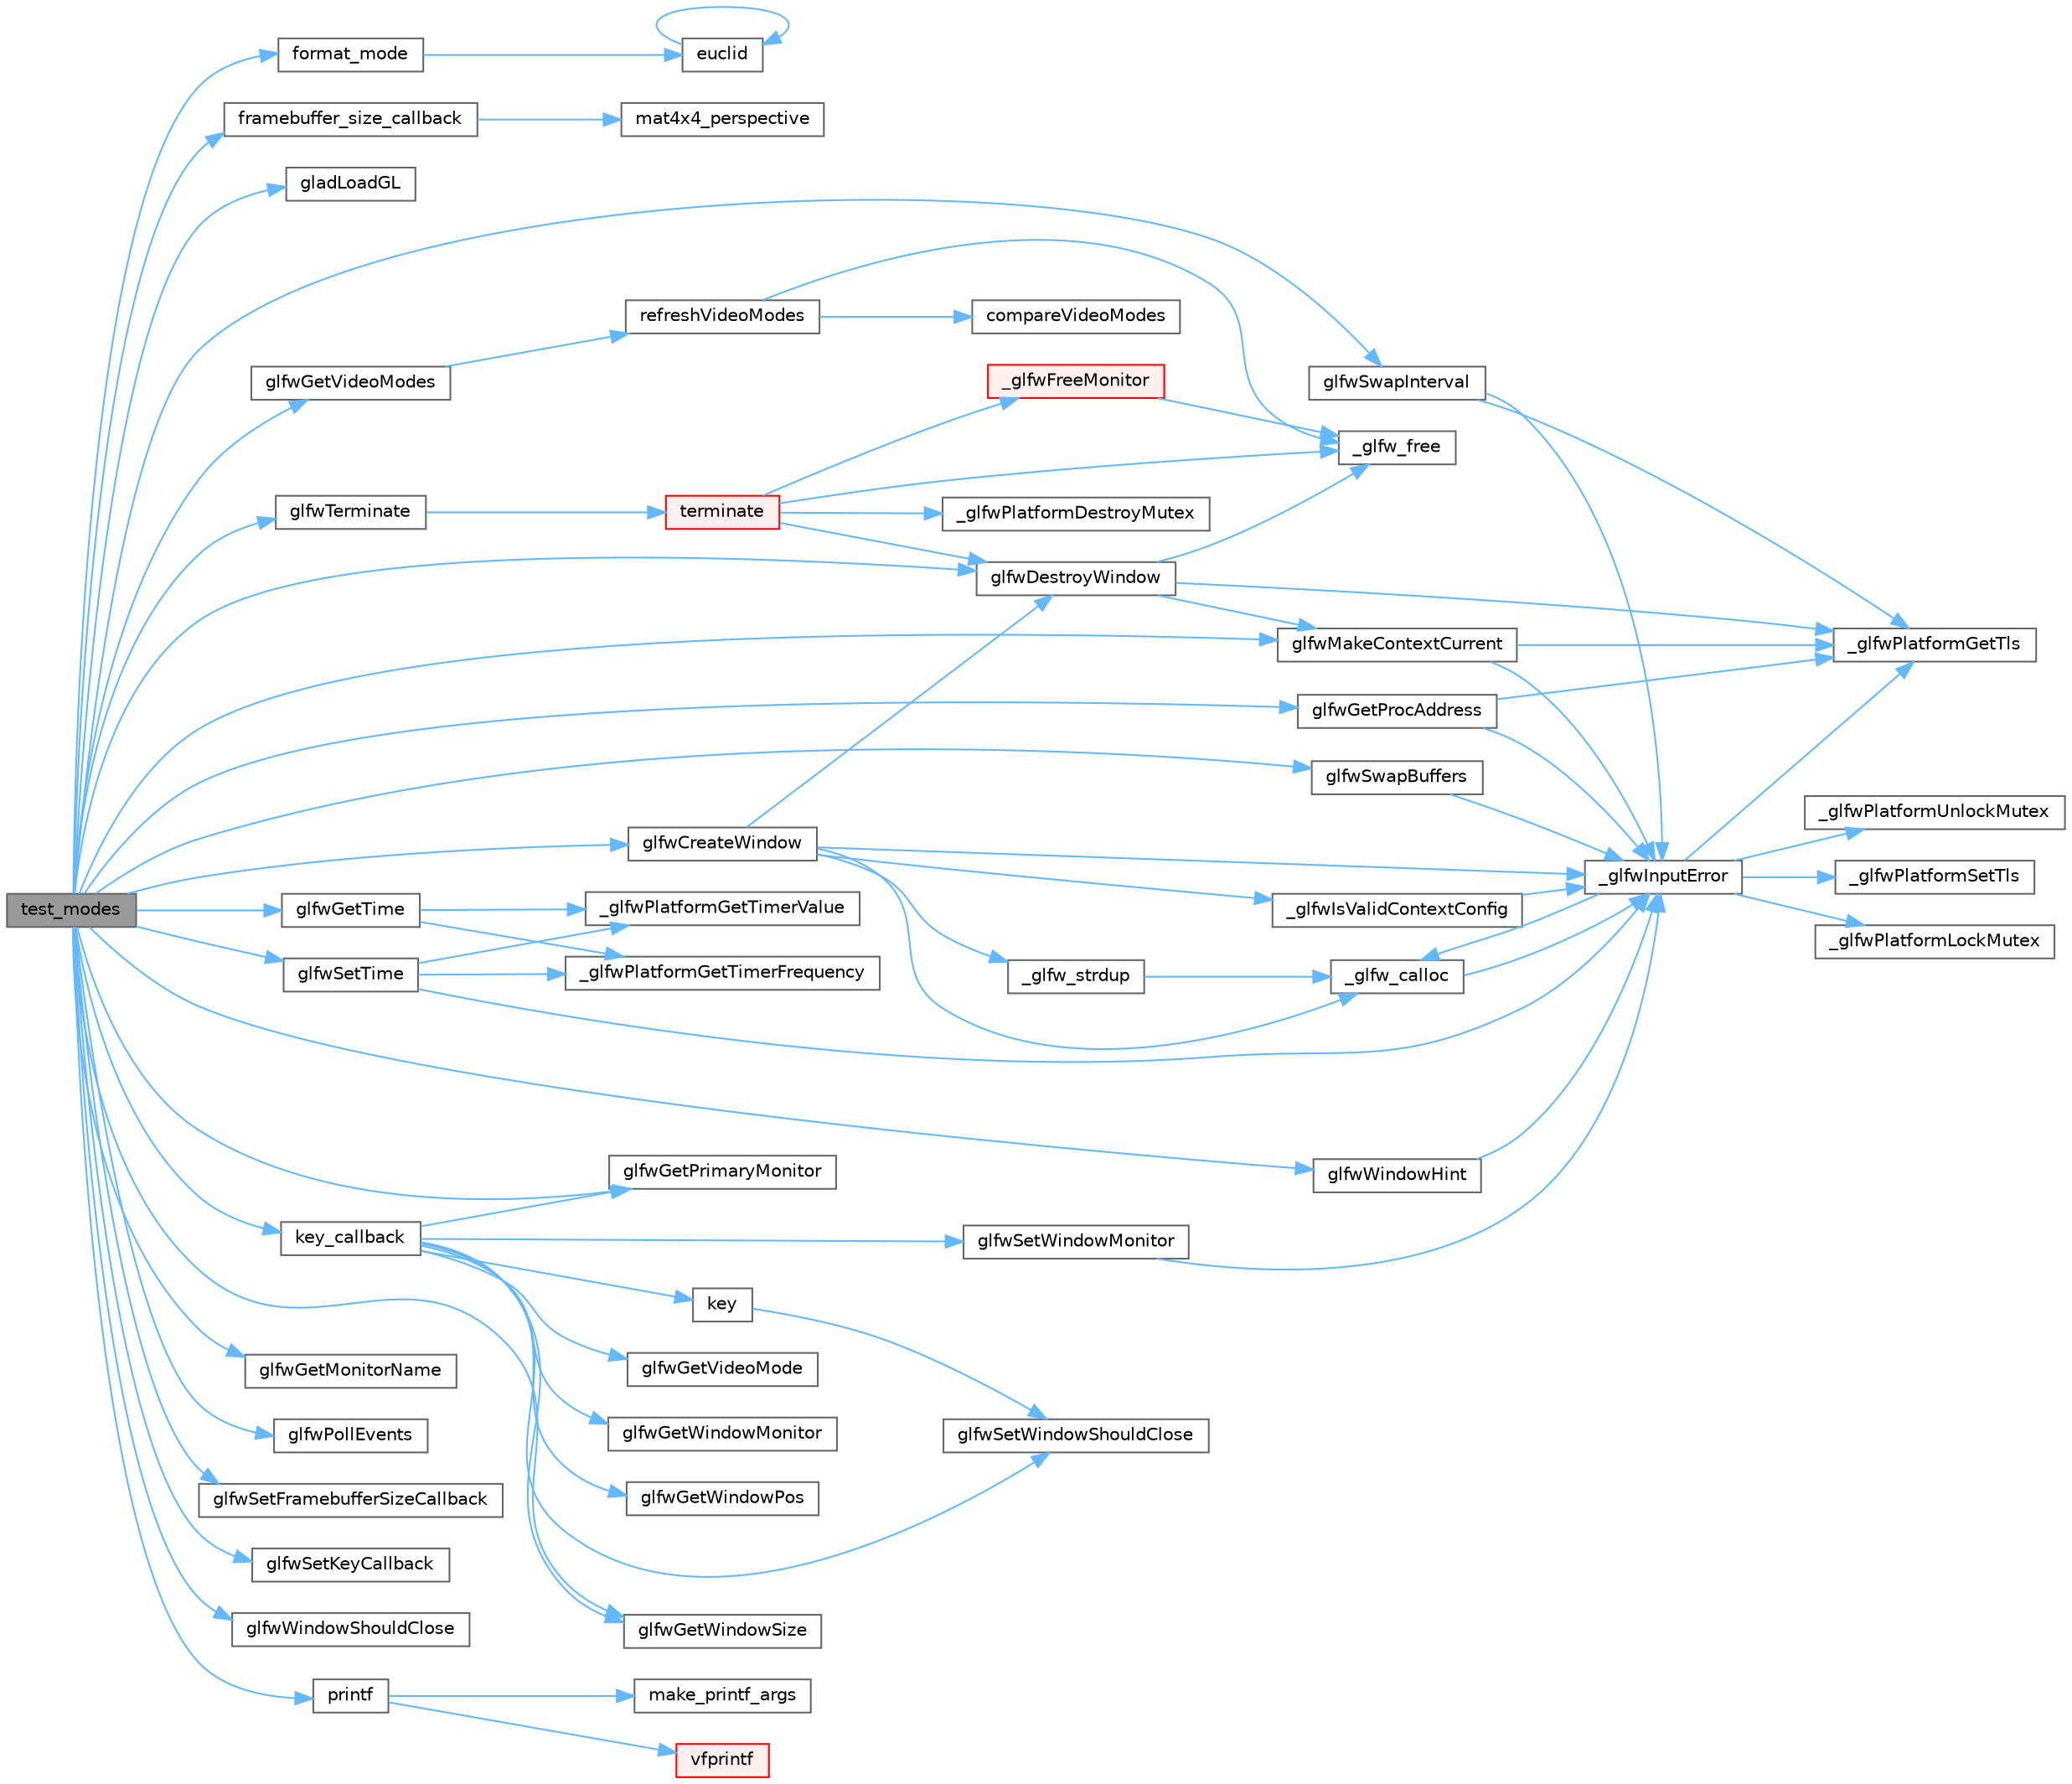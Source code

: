 digraph "test_modes"
{
 // LATEX_PDF_SIZE
  bgcolor="transparent";
  edge [fontname=Helvetica,fontsize=10,labelfontname=Helvetica,labelfontsize=10];
  node [fontname=Helvetica,fontsize=10,shape=box,height=0.2,width=0.4];
  rankdir="LR";
  Node1 [id="Node000001",label="test_modes",height=0.2,width=0.4,color="gray40", fillcolor="grey60", style="filled", fontcolor="black",tooltip=" "];
  Node1 -> Node2 [id="edge77_Node000001_Node000002",color="steelblue1",style="solid",tooltip=" "];
  Node2 [id="Node000002",label="format_mode",height=0.2,width=0.4,color="grey40", fillcolor="white", style="filled",URL="$monitors_8c.html#a2d138402d2144b5d4929151ad53d0614",tooltip=" "];
  Node2 -> Node3 [id="edge78_Node000002_Node000003",color="steelblue1",style="solid",tooltip=" "];
  Node3 [id="Node000003",label="euclid",height=0.2,width=0.4,color="grey40", fillcolor="white", style="filled",URL="$monitors_8c.html#ac429ac79af6a4f99c477e97a5bf58ee6",tooltip=" "];
  Node3 -> Node3 [id="edge79_Node000003_Node000003",color="steelblue1",style="solid",tooltip=" "];
  Node1 -> Node4 [id="edge80_Node000001_Node000004",color="steelblue1",style="solid",tooltip=" "];
  Node4 [id="Node000004",label="framebuffer_size_callback",height=0.2,width=0.4,color="grey40", fillcolor="white", style="filled",URL="$wave_8c.html#a5180f7bf2b71421af837035824a8c8ac",tooltip=" "];
  Node4 -> Node5 [id="edge81_Node000004_Node000005",color="steelblue1",style="solid",tooltip=" "];
  Node5 [id="Node000005",label="mat4x4_perspective",height=0.2,width=0.4,color="grey40", fillcolor="white", style="filled",URL="$linmath_8h.html#a94145cd87abb64ac311b7937f5b822b6",tooltip=" "];
  Node1 -> Node6 [id="edge82_Node000001_Node000006",color="steelblue1",style="solid",tooltip=" "];
  Node6 [id="Node000006",label="gladLoadGL",height=0.2,width=0.4,color="grey40", fillcolor="white", style="filled",URL="$gl_8h.html#a7994567e82772589f6e507f74300bac0",tooltip=" "];
  Node1 -> Node7 [id="edge83_Node000001_Node000007",color="steelblue1",style="solid",tooltip=" "];
  Node7 [id="Node000007",label="glfwCreateWindow",height=0.2,width=0.4,color="grey40", fillcolor="white", style="filled",URL="$group__window.html#gaaccd00fafe81e2db94e8cdf55721e055",tooltip="Creates a window and its associated context."];
  Node7 -> Node8 [id="edge84_Node000007_Node000008",color="steelblue1",style="solid",tooltip=" "];
  Node8 [id="Node000008",label="_glfw_calloc",height=0.2,width=0.4,color="grey40", fillcolor="white", style="filled",URL="$glfw_2src_2init_8c.html#a88a6e01ef5c1245a6d2a5e62b02e5678",tooltip=" "];
  Node8 -> Node9 [id="edge85_Node000008_Node000009",color="steelblue1",style="solid",tooltip=" "];
  Node9 [id="Node000009",label="_glfwInputError",height=0.2,width=0.4,color="grey40", fillcolor="white", style="filled",URL="$glfw_2src_2init_8c.html#a3287b282ec57a4a89127ae51f49f10f5",tooltip=" "];
  Node9 -> Node8 [id="edge86_Node000009_Node000008",color="steelblue1",style="solid",tooltip=" "];
  Node9 -> Node10 [id="edge87_Node000009_Node000010",color="steelblue1",style="solid",tooltip=" "];
  Node10 [id="Node000010",label="_glfwPlatformGetTls",height=0.2,width=0.4,color="grey40", fillcolor="white", style="filled",URL="$posix__thread_8c.html#a7d2f6e8ecd2e06f2e86d9446d642bd00",tooltip=" "];
  Node9 -> Node11 [id="edge88_Node000009_Node000011",color="steelblue1",style="solid",tooltip=" "];
  Node11 [id="Node000011",label="_glfwPlatformLockMutex",height=0.2,width=0.4,color="grey40", fillcolor="white", style="filled",URL="$posix__thread_8c.html#a2677e4d211fbe9b2dc96d16e91c98930",tooltip=" "];
  Node9 -> Node12 [id="edge89_Node000009_Node000012",color="steelblue1",style="solid",tooltip=" "];
  Node12 [id="Node000012",label="_glfwPlatformSetTls",height=0.2,width=0.4,color="grey40", fillcolor="white", style="filled",URL="$posix__thread_8c.html#a302f48b6d4dba6b3579449d8a43cfae7",tooltip=" "];
  Node9 -> Node13 [id="edge90_Node000009_Node000013",color="steelblue1",style="solid",tooltip=" "];
  Node13 [id="Node000013",label="_glfwPlatformUnlockMutex",height=0.2,width=0.4,color="grey40", fillcolor="white", style="filled",URL="$posix__thread_8c.html#a8b7744446237b1c292ba8a0b9d5e7f90",tooltip=" "];
  Node7 -> Node14 [id="edge91_Node000007_Node000014",color="steelblue1",style="solid",tooltip=" "];
  Node14 [id="Node000014",label="_glfw_strdup",height=0.2,width=0.4,color="grey40", fillcolor="white", style="filled",URL="$glfw_2src_2init_8c.html#af725e1f466a710a1fc590ff3726f1151",tooltip=" "];
  Node14 -> Node8 [id="edge92_Node000014_Node000008",color="steelblue1",style="solid",tooltip=" "];
  Node7 -> Node9 [id="edge93_Node000007_Node000009",color="steelblue1",style="solid",tooltip=" "];
  Node7 -> Node15 [id="edge94_Node000007_Node000015",color="steelblue1",style="solid",tooltip=" "];
  Node15 [id="Node000015",label="_glfwIsValidContextConfig",height=0.2,width=0.4,color="grey40", fillcolor="white", style="filled",URL="$context_8c.html#a659c5d5b0cd359304004700d16a76954",tooltip=" "];
  Node15 -> Node9 [id="edge95_Node000015_Node000009",color="steelblue1",style="solid",tooltip=" "];
  Node7 -> Node16 [id="edge96_Node000007_Node000016",color="steelblue1",style="solid",tooltip=" "];
  Node16 [id="Node000016",label="glfwDestroyWindow",height=0.2,width=0.4,color="grey40", fillcolor="white", style="filled",URL="$group__window.html#ga806747476b7247d292be3711c323ea10",tooltip="Destroys the specified window and its context."];
  Node16 -> Node17 [id="edge97_Node000016_Node000017",color="steelblue1",style="solid",tooltip=" "];
  Node17 [id="Node000017",label="_glfw_free",height=0.2,width=0.4,color="grey40", fillcolor="white", style="filled",URL="$glfw_2src_2init_8c.html#abcf72962b101a8a5c539da1a278b0e9e",tooltip=" "];
  Node16 -> Node10 [id="edge98_Node000016_Node000010",color="steelblue1",style="solid",tooltip=" "];
  Node16 -> Node18 [id="edge99_Node000016_Node000018",color="steelblue1",style="solid",tooltip=" "];
  Node18 [id="Node000018",label="glfwMakeContextCurrent",height=0.2,width=0.4,color="grey40", fillcolor="white", style="filled",URL="$group__context.html#gafd76c93e15ec8b0b90506a9936a46185",tooltip="Makes the context of the specified window current for the calling thread."];
  Node18 -> Node9 [id="edge100_Node000018_Node000009",color="steelblue1",style="solid",tooltip=" "];
  Node18 -> Node10 [id="edge101_Node000018_Node000010",color="steelblue1",style="solid",tooltip=" "];
  Node1 -> Node16 [id="edge102_Node000001_Node000016",color="steelblue1",style="solid",tooltip=" "];
  Node1 -> Node19 [id="edge103_Node000001_Node000019",color="steelblue1",style="solid",tooltip=" "];
  Node19 [id="Node000019",label="glfwGetMonitorName",height=0.2,width=0.4,color="grey40", fillcolor="white", style="filled",URL="$group__monitor.html#ga6d0ee079c807cd123b56dc3fc01e8fd9",tooltip="Returns the name of the specified monitor."];
  Node1 -> Node20 [id="edge104_Node000001_Node000020",color="steelblue1",style="solid",tooltip=" "];
  Node20 [id="Node000020",label="glfwGetPrimaryMonitor",height=0.2,width=0.4,color="grey40", fillcolor="white", style="filled",URL="$group__monitor.html#ga34befff4f9f0fae09dd8de6fb0eb4f3e",tooltip="Returns the primary monitor."];
  Node1 -> Node21 [id="edge105_Node000001_Node000021",color="steelblue1",style="solid",tooltip=" "];
  Node21 [id="Node000021",label="glfwGetProcAddress",height=0.2,width=0.4,color="grey40", fillcolor="white", style="filled",URL="$group__context.html#ga0e8af175218929615c16e74938c10f2a",tooltip="Returns the address of the specified function for the current context."];
  Node21 -> Node9 [id="edge106_Node000021_Node000009",color="steelblue1",style="solid",tooltip=" "];
  Node21 -> Node10 [id="edge107_Node000021_Node000010",color="steelblue1",style="solid",tooltip=" "];
  Node1 -> Node22 [id="edge108_Node000001_Node000022",color="steelblue1",style="solid",tooltip=" "];
  Node22 [id="Node000022",label="glfwGetTime",height=0.2,width=0.4,color="grey40", fillcolor="white", style="filled",URL="$group__input.html#ga03d4a1039b8662c71eeb40beea8cb622",tooltip="Returns the GLFW time."];
  Node22 -> Node23 [id="edge109_Node000022_Node000023",color="steelblue1",style="solid",tooltip=" "];
  Node23 [id="Node000023",label="_glfwPlatformGetTimerFrequency",height=0.2,width=0.4,color="grey40", fillcolor="white", style="filled",URL="$posix__time_8c.html#ab3fe69b1eec5554114fe774623a15137",tooltip=" "];
  Node22 -> Node24 [id="edge110_Node000022_Node000024",color="steelblue1",style="solid",tooltip=" "];
  Node24 [id="Node000024",label="_glfwPlatformGetTimerValue",height=0.2,width=0.4,color="grey40", fillcolor="white", style="filled",URL="$posix__time_8c.html#a5ee7e09b380d3afdd3c2738b726a2a6e",tooltip=" "];
  Node1 -> Node25 [id="edge111_Node000001_Node000025",color="steelblue1",style="solid",tooltip=" "];
  Node25 [id="Node000025",label="glfwGetVideoModes",height=0.2,width=0.4,color="grey40", fillcolor="white", style="filled",URL="$group__monitor.html#ga7eaea6132f15e9b5d47eb94f88547f79",tooltip="Returns the available video modes for the specified monitor."];
  Node25 -> Node26 [id="edge112_Node000025_Node000026",color="steelblue1",style="solid",tooltip=" "];
  Node26 [id="Node000026",label="refreshVideoModes",height=0.2,width=0.4,color="grey40", fillcolor="white", style="filled",URL="$monitor_8c.html#ad075cf55715e74b53df347b13ae1ce52",tooltip=" "];
  Node26 -> Node17 [id="edge113_Node000026_Node000017",color="steelblue1",style="solid",tooltip=" "];
  Node26 -> Node27 [id="edge114_Node000026_Node000027",color="steelblue1",style="solid",tooltip=" "];
  Node27 [id="Node000027",label="compareVideoModes",height=0.2,width=0.4,color="grey40", fillcolor="white", style="filled",URL="$monitor_8c.html#a6a4a3ce5f2b085c277fe8cb766e24570",tooltip=" "];
  Node1 -> Node28 [id="edge115_Node000001_Node000028",color="steelblue1",style="solid",tooltip=" "];
  Node28 [id="Node000028",label="glfwGetWindowSize",height=0.2,width=0.4,color="grey40", fillcolor="white", style="filled",URL="$group__window.html#ga7feb769ebb3f3d21579b5a3fb07be76e",tooltip="Retrieves the size of the content area of the specified window."];
  Node1 -> Node18 [id="edge116_Node000001_Node000018",color="steelblue1",style="solid",tooltip=" "];
  Node1 -> Node29 [id="edge117_Node000001_Node000029",color="steelblue1",style="solid",tooltip=" "];
  Node29 [id="Node000029",label="glfwPollEvents",height=0.2,width=0.4,color="grey40", fillcolor="white", style="filled",URL="$group__window.html#ga872d16e4c77f58c0436f356255920cfc",tooltip="Processes all pending events."];
  Node1 -> Node30 [id="edge118_Node000001_Node000030",color="steelblue1",style="solid",tooltip=" "];
  Node30 [id="Node000030",label="glfwSetFramebufferSizeCallback",height=0.2,width=0.4,color="grey40", fillcolor="white", style="filled",URL="$group__window.html#ga41d69f9f263d7b33ea03cf58772b4ea0",tooltip="Sets the framebuffer resize callback for the specified window."];
  Node1 -> Node31 [id="edge119_Node000001_Node000031",color="steelblue1",style="solid",tooltip=" "];
  Node31 [id="Node000031",label="glfwSetKeyCallback",height=0.2,width=0.4,color="grey40", fillcolor="white", style="filled",URL="$group__input.html#gaa4cbcb81b939b8800e44cea971ddae47",tooltip="Sets the key callback."];
  Node1 -> Node32 [id="edge120_Node000001_Node000032",color="steelblue1",style="solid",tooltip=" "];
  Node32 [id="Node000032",label="glfwSetTime",height=0.2,width=0.4,color="grey40", fillcolor="white", style="filled",URL="$group__input.html#ga94360a3628a09f32708f83cc3fa48590",tooltip="Sets the GLFW time."];
  Node32 -> Node9 [id="edge121_Node000032_Node000009",color="steelblue1",style="solid",tooltip=" "];
  Node32 -> Node23 [id="edge122_Node000032_Node000023",color="steelblue1",style="solid",tooltip=" "];
  Node32 -> Node24 [id="edge123_Node000032_Node000024",color="steelblue1",style="solid",tooltip=" "];
  Node1 -> Node33 [id="edge124_Node000001_Node000033",color="steelblue1",style="solid",tooltip=" "];
  Node33 [id="Node000033",label="glfwSwapBuffers",height=0.2,width=0.4,color="grey40", fillcolor="white", style="filled",URL="$group__window.html#gafb827800eedbfcbc97b1e5408df668d7",tooltip="Swaps the front and back buffers of the specified window."];
  Node33 -> Node9 [id="edge125_Node000033_Node000009",color="steelblue1",style="solid",tooltip=" "];
  Node1 -> Node34 [id="edge126_Node000001_Node000034",color="steelblue1",style="solid",tooltip=" "];
  Node34 [id="Node000034",label="glfwSwapInterval",height=0.2,width=0.4,color="grey40", fillcolor="white", style="filled",URL="$group__context.html#ga12a595c06947cec4967c6e1f14210a8a",tooltip="Sets the swap interval for the current context."];
  Node34 -> Node9 [id="edge127_Node000034_Node000009",color="steelblue1",style="solid",tooltip=" "];
  Node34 -> Node10 [id="edge128_Node000034_Node000010",color="steelblue1",style="solid",tooltip=" "];
  Node1 -> Node35 [id="edge129_Node000001_Node000035",color="steelblue1",style="solid",tooltip=" "];
  Node35 [id="Node000035",label="glfwTerminate",height=0.2,width=0.4,color="grey40", fillcolor="white", style="filled",URL="$group__init.html#gafd90e6fd4819ea9e22e5e739519a6504",tooltip="Terminates the GLFW library."];
  Node35 -> Node36 [id="edge130_Node000035_Node000036",color="steelblue1",style="solid",tooltip=" "];
  Node36 [id="Node000036",label="terminate",height=0.2,width=0.4,color="red", fillcolor="#FFF0F0", style="filled",URL="$glfw_2src_2init_8c.html#ae5a773506a43a9bc54bce503f234c209",tooltip=" "];
  Node36 -> Node17 [id="edge131_Node000036_Node000017",color="steelblue1",style="solid",tooltip=" "];
  Node36 -> Node37 [id="edge132_Node000036_Node000037",color="steelblue1",style="solid",tooltip=" "];
  Node37 [id="Node000037",label="_glfwFreeMonitor",height=0.2,width=0.4,color="red", fillcolor="#FFF0F0", style="filled",URL="$monitor_8c.html#a5555e8488ac56b446d0a28d3330666f6",tooltip=" "];
  Node37 -> Node17 [id="edge133_Node000037_Node000017",color="steelblue1",style="solid",tooltip=" "];
  Node36 -> Node39 [id="edge134_Node000036_Node000039",color="steelblue1",style="solid",tooltip=" "];
  Node39 [id="Node000039",label="_glfwPlatformDestroyMutex",height=0.2,width=0.4,color="grey40", fillcolor="white", style="filled",URL="$posix__thread_8c.html#a3731e795e959a80349337ee1e3887518",tooltip=" "];
  Node36 -> Node16 [id="edge135_Node000036_Node000016",color="steelblue1",style="solid",tooltip=" "];
  Node1 -> Node45 [id="edge136_Node000001_Node000045",color="steelblue1",style="solid",tooltip=" "];
  Node45 [id="Node000045",label="glfwWindowHint",height=0.2,width=0.4,color="grey40", fillcolor="white", style="filled",URL="$group__window.html#ga69c40728499720bef8a49aa925ea0efa",tooltip="Sets the specified window hint to the desired value."];
  Node45 -> Node9 [id="edge137_Node000045_Node000009",color="steelblue1",style="solid",tooltip=" "];
  Node1 -> Node46 [id="edge138_Node000001_Node000046",color="steelblue1",style="solid",tooltip=" "];
  Node46 [id="Node000046",label="glfwWindowShouldClose",height=0.2,width=0.4,color="grey40", fillcolor="white", style="filled",URL="$group__window.html#gaa6162f67dfa38b8beda2fea623649332",tooltip="Checks the close flag of the specified window."];
  Node1 -> Node47 [id="edge139_Node000001_Node000047",color="steelblue1",style="solid",tooltip=" "];
  Node47 [id="Node000047",label="key_callback",height=0.2,width=0.4,color="grey40", fillcolor="white", style="filled",URL="$boing_8c.html#a286930f4e8ede059b83ff6eafa2ff718",tooltip=" "];
  Node47 -> Node20 [id="edge140_Node000047_Node000020",color="steelblue1",style="solid",tooltip=" "];
  Node47 -> Node48 [id="edge141_Node000047_Node000048",color="steelblue1",style="solid",tooltip=" "];
  Node48 [id="Node000048",label="glfwGetVideoMode",height=0.2,width=0.4,color="grey40", fillcolor="white", style="filled",URL="$group__monitor.html#ga21f7f60de4f4d0fa360c7ad159b75c9e",tooltip="Returns the current mode of the specified monitor."];
  Node47 -> Node49 [id="edge142_Node000047_Node000049",color="steelblue1",style="solid",tooltip=" "];
  Node49 [id="Node000049",label="glfwGetWindowMonitor",height=0.2,width=0.4,color="grey40", fillcolor="white", style="filled",URL="$group__window.html#gad441645a53bc9274a0ee163d40f0c637",tooltip="Returns the monitor that the window uses for full screen mode."];
  Node47 -> Node50 [id="edge143_Node000047_Node000050",color="steelblue1",style="solid",tooltip=" "];
  Node50 [id="Node000050",label="glfwGetWindowPos",height=0.2,width=0.4,color="grey40", fillcolor="white", style="filled",URL="$group__window.html#ga0076a8591ef7494d359730cf2250b45b",tooltip="Retrieves the position of the content area of the specified window."];
  Node47 -> Node28 [id="edge144_Node000047_Node000028",color="steelblue1",style="solid",tooltip=" "];
  Node47 -> Node51 [id="edge145_Node000047_Node000051",color="steelblue1",style="solid",tooltip=" "];
  Node51 [id="Node000051",label="glfwSetWindowMonitor",height=0.2,width=0.4,color="grey40", fillcolor="white", style="filled",URL="$group__window.html#ga12fabf78575e59c00f822f323ae0b6ae",tooltip="Sets the mode, monitor, video mode and placement of a window."];
  Node51 -> Node9 [id="edge146_Node000051_Node000009",color="steelblue1",style="solid",tooltip=" "];
  Node47 -> Node52 [id="edge147_Node000047_Node000052",color="steelblue1",style="solid",tooltip=" "];
  Node52 [id="Node000052",label="glfwSetWindowShouldClose",height=0.2,width=0.4,color="grey40", fillcolor="white", style="filled",URL="$group__window.html#ga1cadeda7a1e2f224e06a8415d30741aa",tooltip="Sets the close flag of the specified window."];
  Node47 -> Node53 [id="edge148_Node000047_Node000053",color="steelblue1",style="solid",tooltip=" "];
  Node53 [id="Node000053",label="key",height=0.2,width=0.4,color="grey40", fillcolor="white", style="filled",URL="$gears_8c.html#accd6b5b92b78666e36543412d4ac14cd",tooltip=" "];
  Node53 -> Node52 [id="edge149_Node000053_Node000052",color="steelblue1",style="solid",tooltip=" "];
  Node1 -> Node54 [id="edge150_Node000001_Node000054",color="steelblue1",style="solid",tooltip=" "];
  Node54 [id="Node000054",label="printf",height=0.2,width=0.4,color="grey40", fillcolor="white", style="filled",URL="$printf_8h.html#aee3ed3a831f25f07e7be3919fff2203a",tooltip=" "];
  Node54 -> Node55 [id="edge151_Node000054_Node000055",color="steelblue1",style="solid",tooltip=" "];
  Node55 [id="Node000055",label="make_printf_args",height=0.2,width=0.4,color="grey40", fillcolor="white", style="filled",URL="$printf_8h.html#a27dcc0efcda04388971dbea3c875f122",tooltip=" "];
  Node54 -> Node56 [id="edge152_Node000054_Node000056",color="steelblue1",style="solid",tooltip=" "];
  Node56 [id="Node000056",label="vfprintf",height=0.2,width=0.4,color="red", fillcolor="#FFF0F0", style="filled",URL="$printf_8h.html#abb30aad964fc771fb52cf3ad88649df2",tooltip=" "];
}
